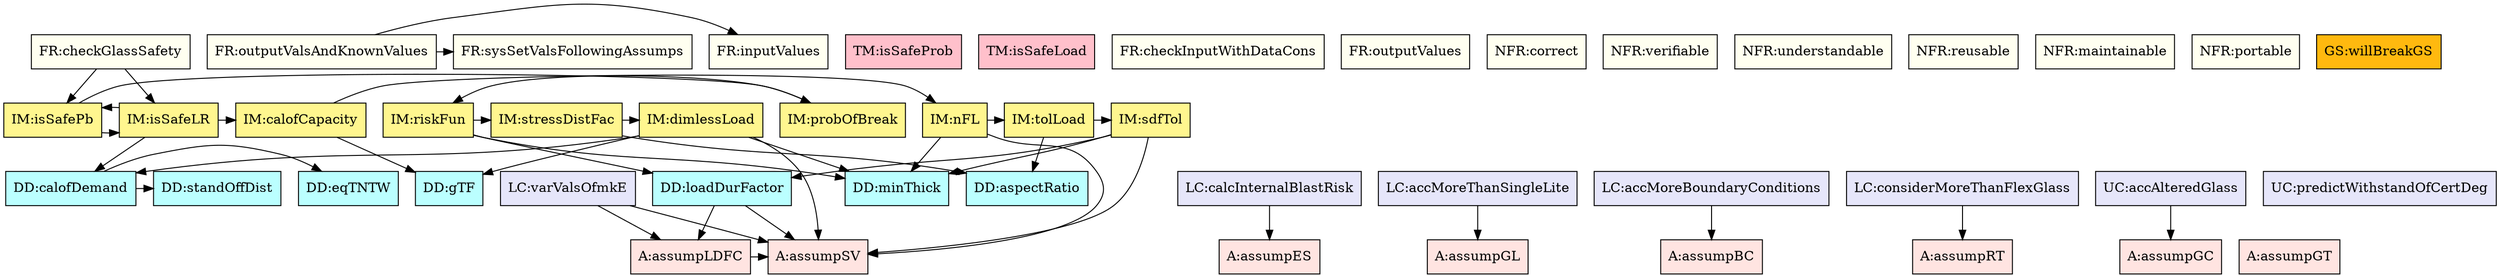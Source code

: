 digraph allvsall {
	assumpLDFC -> assumpSV;
	loadDurFactor -> assumpSV;
	loadDurFactor -> assumpLDFC;
	demandq -> stdOffDist;
	demandq -> eqTNTChar;
	riskFun:theory -> minThick;
	riskFun:theory -> loadDurFactor;
	riskFun:theory -> stressDistFac:theory;
	stressDistFac:theory -> aR;
	stressDistFac:theory -> dimlessLoad:theory;
	nFL:theory -> assumpSV;
	nFL:theory -> minThick;
	nFL:theory -> tolLoad:theory;
	dimlessLoad:theory -> assumpSV;
	dimlessLoad:theory -> minThick;
	dimlessLoad:theory -> glassTypeFac;
	dimlessLoad:theory -> demandq;
	tolLoad:theory -> aR;
	tolLoad:theory -> sdfTol:theory;
	sdfTol:theory -> assumpSV;
	sdfTol:theory -> minThick;
	sdfTol:theory -> loadDurFactor;
	probBr:theory -> riskFun:theory;
	lResistance:theory -> glassTypeFac;
	lResistance:theory -> nFL:theory;
	isSafePb:theory -> probBr:theory;
	isSafePb:theory -> isSafeLR:theory;
	isSafeLR:theory -> demandq;
	isSafeLR:theory -> lResistance:theory;
	isSafeLR:theory -> isSafePb:theory;
	outputValsAndKnownValues -> inputValues;
	outputValsAndKnownValues -> sysSetValsFollowingAssumps;
	checkGlassSafety -> isSafePb:theory;
	checkGlassSafety -> isSafeLR:theory;
	calcInternalBlastRisk -> assumpES;
	varValsOfmkE -> assumpSV;
	varValsOfmkE -> assumpLDFC;
	accMoreThanSingleLite -> assumpGL;
	accMoreBoundaryConditions -> assumpBC;
	considerMoreThanFlexGlass -> assumpRT;
	accAlteredGlass -> assumpGC;


	assumpGT	[shape=box, color=black, style=filled, fillcolor=mistyrose, label="A:assumpGT"];
	assumpGC	[shape=box, color=black, style=filled, fillcolor=mistyrose, label="A:assumpGC"];
	assumpES	[shape=box, color=black, style=filled, fillcolor=mistyrose, label="A:assumpES"];
	assumpSV	[shape=box, color=black, style=filled, fillcolor=mistyrose, label="A:assumpSV"];
	assumpGL	[shape=box, color=black, style=filled, fillcolor=mistyrose, label="A:assumpGL"];
	assumpBC	[shape=box, color=black, style=filled, fillcolor=mistyrose, label="A:assumpBC"];
	assumpRT	[shape=box, color=black, style=filled, fillcolor=mistyrose, label="A:assumpRT"];
	assumpLDFC	[shape=box, color=black, style=filled, fillcolor=mistyrose, label="A:assumpLDFC"];

	subgraph A {
	rank="same"
	{assumpGT, assumpGC, assumpES, assumpSV, assumpGL, assumpBC, assumpRT, assumpLDFC}
	}

	minThick	[shape=box, color=black, style=filled, fillcolor=paleturquoise1, label="DD:minThick"];
	loadDurFactor	[shape=box, color=black, style=filled, fillcolor=paleturquoise1, label="DD:loadDurFactor"];
	glassTypeFac	[shape=box, color=black, style=filled, fillcolor=paleturquoise1, label="DD:gTF"];
	stdOffDist	[shape=box, color=black, style=filled, fillcolor=paleturquoise1, label="DD:standOffDist"];
	aR	[shape=box, color=black, style=filled, fillcolor=paleturquoise1, label="DD:aspectRatio"];
	eqTNTChar	[shape=box, color=black, style=filled, fillcolor=paleturquoise1, label="DD:eqTNTW"];
	demandq	[shape=box, color=black, style=filled, fillcolor=paleturquoise1, label="DD:calofDemand"];

	subgraph DD {
	rank="same"
	{minThick, loadDurFactor, glassTypeFac, stdOffDist, aR, eqTNTChar, demandq}
	}

	isSafeProb:theory	[shape=box, color=black, style=filled, fillcolor=pink, label="TM:isSafeProb"];
	isSafeLoad:theory	[shape=box, color=black, style=filled, fillcolor=pink, label="TM:isSafeLoad"];

	subgraph TM {
	rank="same"
	{isSafeProb:theory, isSafeLoad:theory}
	}

	riskFun:theory	[shape=box, color=black, style=filled, fillcolor=khaki1, label="IM:riskFun"];
	stressDistFac:theory	[shape=box, color=black, style=filled, fillcolor=khaki1, label="IM:stressDistFac"];
	nFL:theory	[shape=box, color=black, style=filled, fillcolor=khaki1, label="IM:nFL"];
	dimlessLoad:theory	[shape=box, color=black, style=filled, fillcolor=khaki1, label="IM:dimlessLoad"];
	tolLoad:theory	[shape=box, color=black, style=filled, fillcolor=khaki1, label="IM:tolLoad"];
	sdfTol:theory	[shape=box, color=black, style=filled, fillcolor=khaki1, label="IM:sdfTol"];
	probBr:theory	[shape=box, color=black, style=filled, fillcolor=khaki1, label="IM:probOfBreak"];
	lResistance:theory	[shape=box, color=black, style=filled, fillcolor=khaki1, label="IM:calofCapacity"];
	isSafePb:theory	[shape=box, color=black, style=filled, fillcolor=khaki1, label="IM:isSafePb"];
	isSafeLR:theory	[shape=box, color=black, style=filled, fillcolor=khaki1, label="IM:isSafeLR"];

	subgraph IM {
	rank="same"
	{riskFun:theory, stressDistFac:theory, nFL:theory, dimlessLoad:theory, tolLoad:theory, sdfTol:theory, probBr:theory, lResistance:theory, isSafePb:theory, isSafeLR:theory}
	}

	inputValues	[shape=box, color=black, style=filled, fillcolor=ivory, label="FR:inputValues"];
	sysSetValsFollowingAssumps	[shape=box, color=black, style=filled, fillcolor=ivory, label="FR:sysSetValsFollowingAssumps"];
	checkInputWithDataCons	[shape=box, color=black, style=filled, fillcolor=ivory, label="FR:checkInputWithDataCons"];
	outputValsAndKnownValues	[shape=box, color=black, style=filled, fillcolor=ivory, label="FR:outputValsAndKnownValues"];
	checkGlassSafety	[shape=box, color=black, style=filled, fillcolor=ivory, label="FR:checkGlassSafety"];
	outputValues	[shape=box, color=black, style=filled, fillcolor=ivory, label="FR:outputValues"];
	correct	[shape=box, color=black, style=filled, fillcolor=ivory, label="NFR:correct"];
	verifiable	[shape=box, color=black, style=filled, fillcolor=ivory, label="NFR:verifiable"];
	understandable	[shape=box, color=black, style=filled, fillcolor=ivory, label="NFR:understandable"];
	reusable	[shape=box, color=black, style=filled, fillcolor=ivory, label="NFR:reusable"];
	maintainable	[shape=box, color=black, style=filled, fillcolor=ivory, label="NFR:maintainable"];
	portable	[shape=box, color=black, style=filled, fillcolor=ivory, label="NFR:portable"];

	subgraph FR {
	rank="same"
	{inputValues, sysSetValsFollowingAssumps, checkInputWithDataCons, outputValsAndKnownValues, checkGlassSafety, outputValues, correct, verifiable, understandable, reusable, maintainable, portable}
	}

	willBreakGS	[shape=box, color=black, style=filled, fillcolor=darkgoldenrod1, label="GS:willBreakGS"];

	subgraph GS {
	rank="same"
	{willBreakGS}
	}

	calcInternalBlastRisk	[shape=box, color=black, style=filled, fillcolor=lavender, label="LC:calcInternalBlastRisk"];
	varValsOfmkE	[shape=box, color=black, style=filled, fillcolor=lavender, label="LC:varValsOfmkE"];
	accMoreThanSingleLite	[shape=box, color=black, style=filled, fillcolor=lavender, label="LC:accMoreThanSingleLite"];
	accMoreBoundaryConditions	[shape=box, color=black, style=filled, fillcolor=lavender, label="LC:accMoreBoundaryConditions"];
	considerMoreThanFlexGlass	[shape=box, color=black, style=filled, fillcolor=lavender, label="LC:considerMoreThanFlexGlass"];
	predictWithstandOfCertDeg	[shape=box, color=black, style=filled, fillcolor=lavender, label="UC:predictWithstandOfCertDeg"];
	accAlteredGlass	[shape=box, color=black, style=filled, fillcolor=lavender, label="UC:accAlteredGlass"];

	subgraph LC {
	rank="same"
	{calcInternalBlastRisk, varValsOfmkE, accMoreThanSingleLite, accMoreBoundaryConditions, considerMoreThanFlexGlass, predictWithstandOfCertDeg, accAlteredGlass}
	}

}
